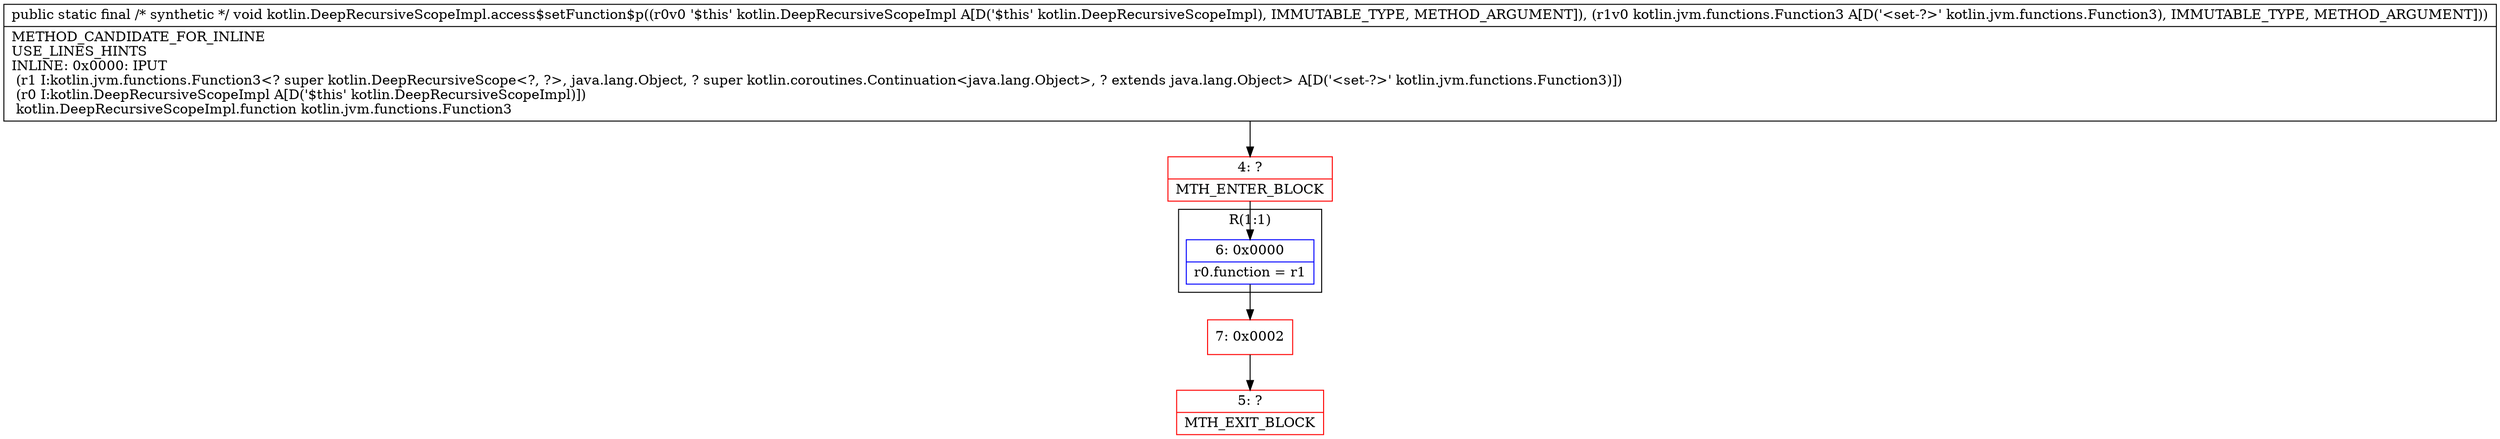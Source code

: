 digraph "CFG forkotlin.DeepRecursiveScopeImpl.access$setFunction$p(Lkotlin\/DeepRecursiveScopeImpl;Lkotlin\/jvm\/functions\/Function3;)V" {
subgraph cluster_Region_2119933595 {
label = "R(1:1)";
node [shape=record,color=blue];
Node_6 [shape=record,label="{6\:\ 0x0000|r0.function = r1\l}"];
}
Node_4 [shape=record,color=red,label="{4\:\ ?|MTH_ENTER_BLOCK\l}"];
Node_7 [shape=record,color=red,label="{7\:\ 0x0002}"];
Node_5 [shape=record,color=red,label="{5\:\ ?|MTH_EXIT_BLOCK\l}"];
MethodNode[shape=record,label="{public static final \/* synthetic *\/ void kotlin.DeepRecursiveScopeImpl.access$setFunction$p((r0v0 '$this' kotlin.DeepRecursiveScopeImpl A[D('$this' kotlin.DeepRecursiveScopeImpl), IMMUTABLE_TYPE, METHOD_ARGUMENT]), (r1v0 kotlin.jvm.functions.Function3 A[D('\<set\-?\>' kotlin.jvm.functions.Function3), IMMUTABLE_TYPE, METHOD_ARGUMENT]))  | METHOD_CANDIDATE_FOR_INLINE\lUSE_LINES_HINTS\lINLINE: 0x0000: IPUT  \l  (r1 I:kotlin.jvm.functions.Function3\<? super kotlin.DeepRecursiveScope\<?, ?\>, java.lang.Object, ? super kotlin.coroutines.Continuation\<java.lang.Object\>, ? extends java.lang.Object\> A[D('\<set\-?\>' kotlin.jvm.functions.Function3)])\l  (r0 I:kotlin.DeepRecursiveScopeImpl A[D('$this' kotlin.DeepRecursiveScopeImpl)])\l kotlin.DeepRecursiveScopeImpl.function kotlin.jvm.functions.Function3\l}"];
MethodNode -> Node_4;Node_6 -> Node_7;
Node_4 -> Node_6;
Node_7 -> Node_5;
}

